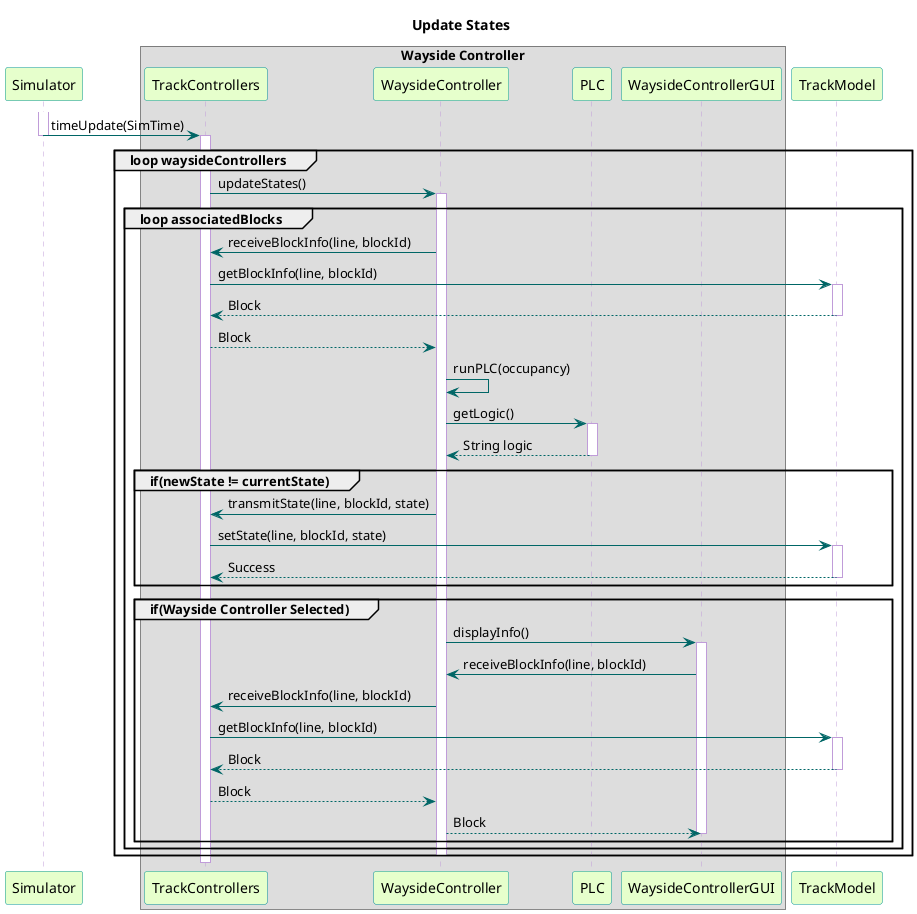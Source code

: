 @startuml

title Update States

skinparam sequence {
  BackgroundColor transparent
  ParticipantBackgroundColor #e6ffcc
  ParticipantBorderColor 	#049595
  PackageBorderCOlor  #049595
  ArrowColor #006666
  LifeLineBorderColor #c09cd9
}

participant Simulator
box "Wayside Controller"
participant TrackControllers
participant WaysideController
participant PLC
participant WaysideControllerGUI
end box
participant TrackModel

activate Simulator
Simulator -> TrackControllers : timeUpdate(SimTime)
deactivate Simulator

group loop waysideControllers
	activate TrackControllers
	TrackControllers -> WaysideController : updateStates()
	
	group loop associatedBlocks
		activate WaysideController 
		WaysideController -> TrackControllers : receiveBlockInfo(line, blockId)
		TrackControllers -> TrackModel : getBlockInfo(line, blockId)
	
		activate TrackModel
		TrackModel --> TrackControllers : Block
		deactivate TrackModel
		TrackControllers --> WaysideController : Block
		WaysideController -> WaysideController : runPLC(occupancy)
		WaysideController -> PLC : getLogic()
		
		activate PLC
		PLC --> WaysideController : String logic
		deactivate PLC
		
		group if(newState != currentState)
			WaysideController -> TrackControllers : transmitState(line, blockId, state)
			TrackControllers -> TrackModel : setState(line, blockId, state)
			activate TrackModel
			TrackModel --> TrackControllers : Success
			deactivate TrackModel
		end
		
		group if(Wayside Controller Selected)
			WaysideController -> WaysideControllerGUI : displayInfo()

			activate WaysideControllerGUI
			WaysideControllerGUI -> WaysideController : receiveBlockInfo(line, blockId)
			WaysideController -> TrackControllers : receiveBlockInfo(line, blockId)
			TrackControllers -> TrackModel : getBlockInfo(line, blockId)
			
			activate TrackModel
			TrackModel --> TrackControllers : Block
			deactivate TrackModel
			TrackControllers --> WaysideController : Block
			WaysideController --> WaysideControllerGUI : Block
			deactivate WaysideControllerGUI
		end
	end
	deactivate WaysideController
end
deactivate TrackControllers

@enduml